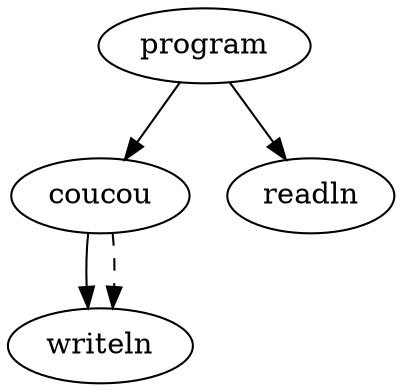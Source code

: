 digraph call_graph {
  program;
  coucou -> writeln;
  coucou -> writeln [ style = dashed ];
  program -> coucou;
  program -> readln;
}

